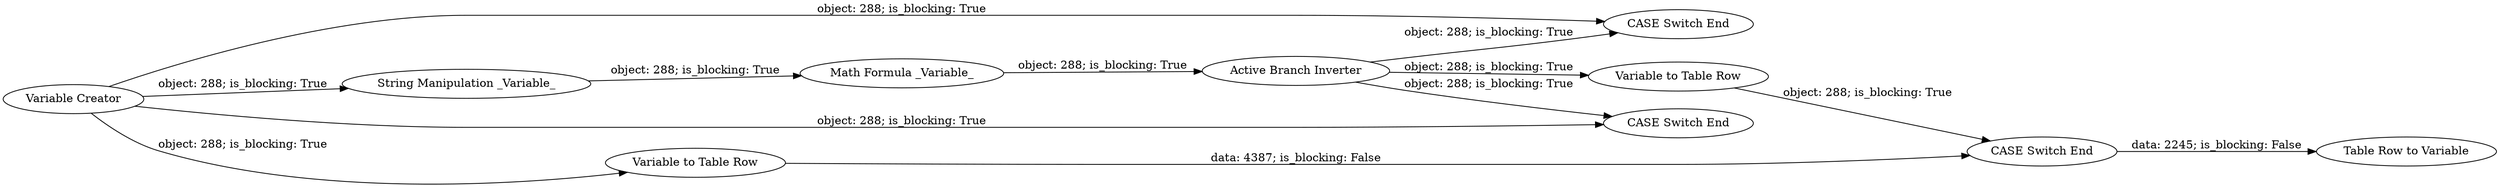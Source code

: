 digraph {
	"2848928852499600866_6" [label="Active Branch Inverter"]
	"2848928852499600866_7" [label="Variable to Table Row"]
	"2848928852499600866_9" [label="CASE Switch End"]
	"2848928852499600866_4" [label="CASE Switch End"]
	"2848928852499600866_2" [label="Variable Creator"]
	"2848928852499600866_3" [label="Math Formula _Variable_"]
	"2848928852499600866_5" [label="String Manipulation _Variable_"]
	"2848928852499600866_10" [label="Table Row to Variable"]
	"2848928852499600866_1" [label="CASE Switch End"]
	"2848928852499600866_8" [label="Variable to Table Row"]
	"2848928852499600866_6" -> "2848928852499600866_1" [label="object: 288; is_blocking: True"]
	"2848928852499600866_2" -> "2848928852499600866_5" [label="object: 288; is_blocking: True"]
	"2848928852499600866_6" -> "2848928852499600866_7" [label="object: 288; is_blocking: True"]
	"2848928852499600866_6" -> "2848928852499600866_4" [label="object: 288; is_blocking: True"]
	"2848928852499600866_2" -> "2848928852499600866_1" [label="object: 288; is_blocking: True"]
	"2848928852499600866_8" -> "2848928852499600866_9" [label="data: 4387; is_blocking: False"]
	"2848928852499600866_9" -> "2848928852499600866_10" [label="data: 2245; is_blocking: False"]
	"2848928852499600866_3" -> "2848928852499600866_6" [label="object: 288; is_blocking: True"]
	"2848928852499600866_2" -> "2848928852499600866_8" [label="object: 288; is_blocking: True"]
	"2848928852499600866_7" -> "2848928852499600866_9" [label="object: 288; is_blocking: True"]
	"2848928852499600866_5" -> "2848928852499600866_3" [label="object: 288; is_blocking: True"]
	"2848928852499600866_2" -> "2848928852499600866_4" [label="object: 288; is_blocking: True"]
	rankdir=LR
}
